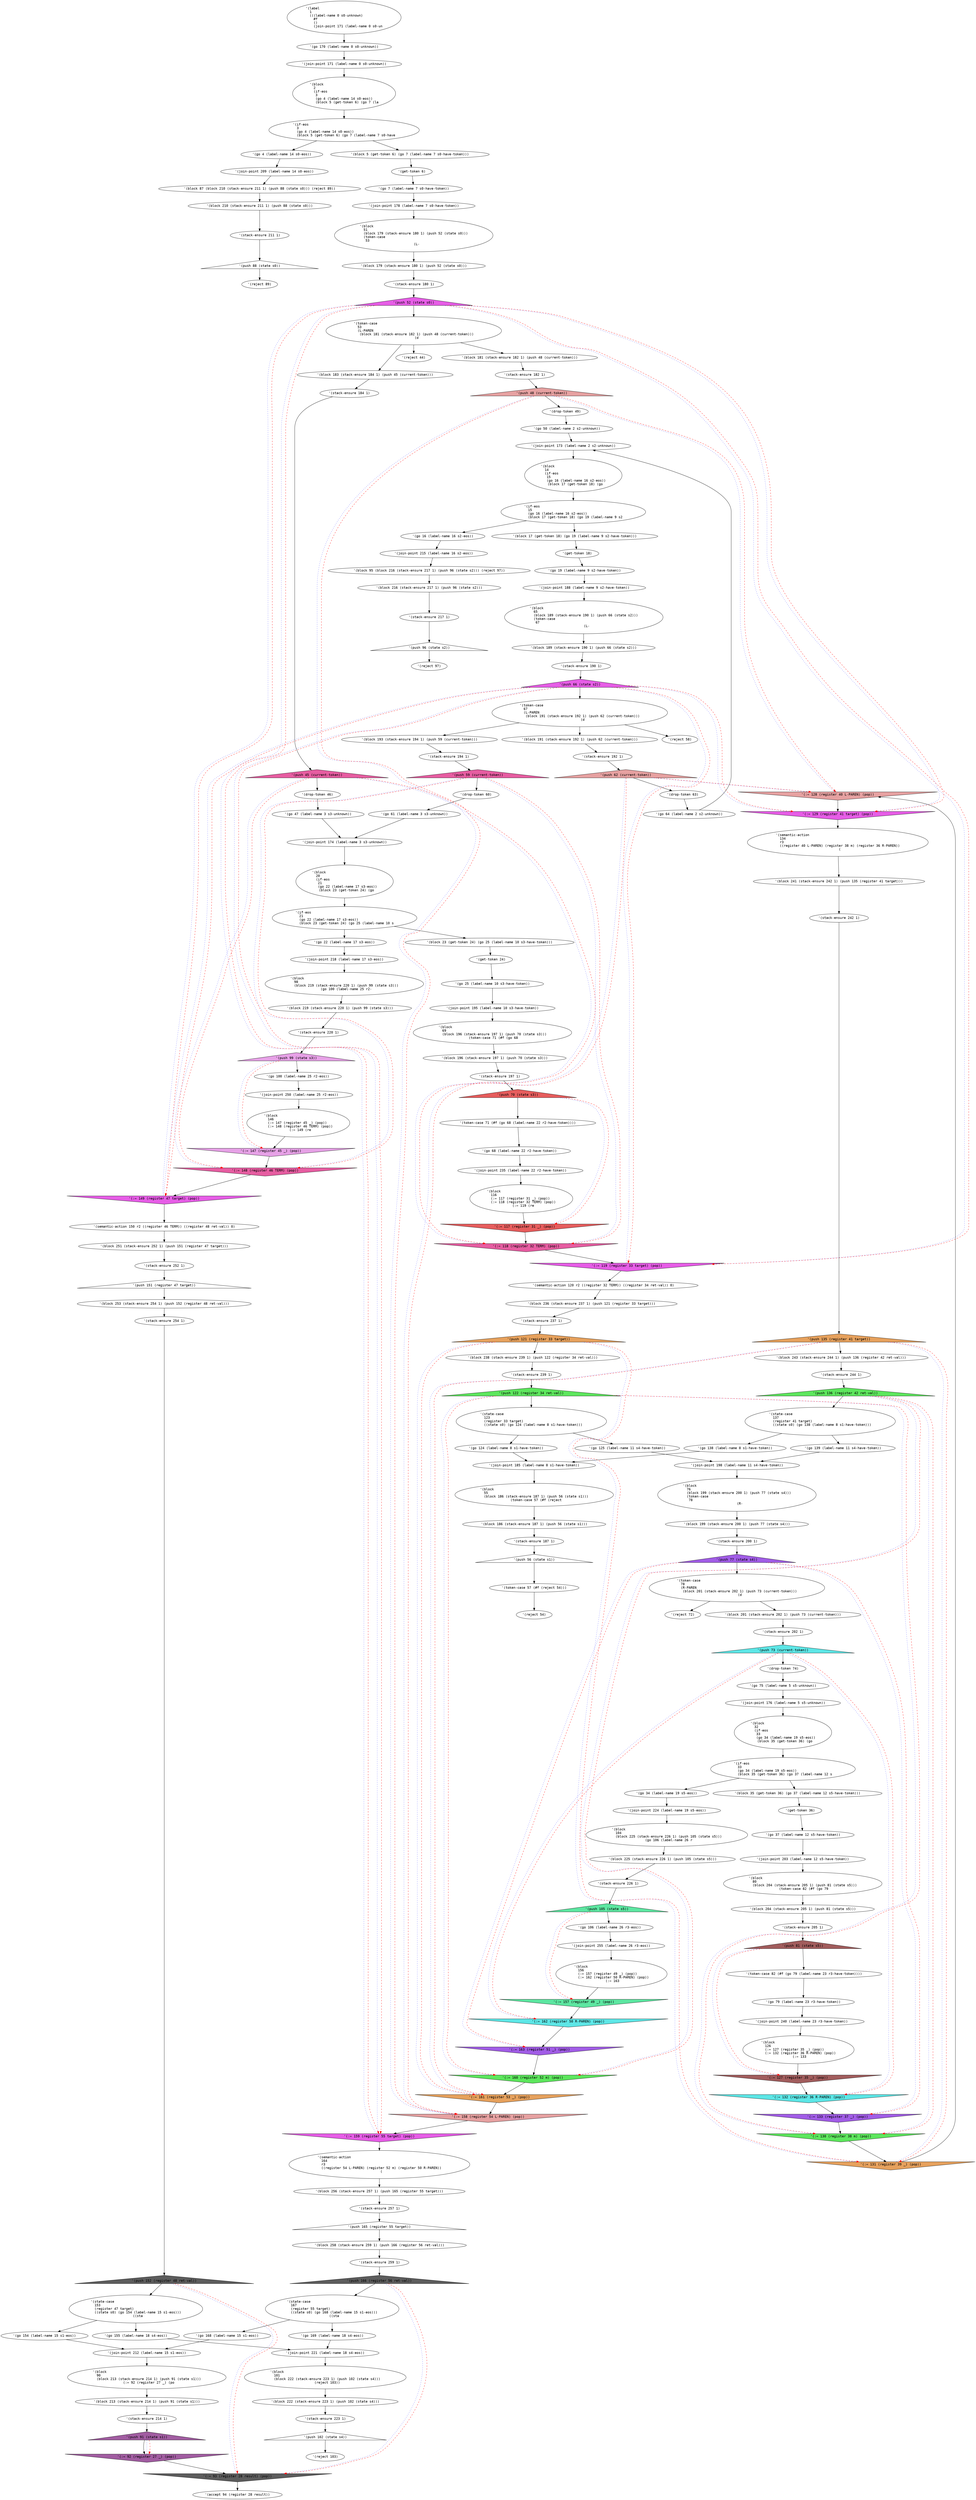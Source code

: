 digraph G {
  node [fontname = "monospace", ];
  id1 [label = "'(label\l  1\l  (((label-name 0 s0-unknown)\l    #f\l    ()\l    (join-point 171 (label-name 0 s0-un", ];
  id170 [label = "'(go 170 (label-name 0 s0-unknown))", ];
  id171 [label = "'(join-point 171 (label-name 0 s0-unknown))", ];
  id2 [label = "'(block\l  2\l  (if-eos\l   3\l   (go 4 (label-name 14 s0-eos))\l   (block 5 (get-token 6) (go 7 (la", ];
  id3 [label = "'(if-eos\l  3\l  (go 4 (label-name 14 s0-eos))\l  (block 5 (get-token 6) (go 7 (label-name 7 s0-have", ];
  id4 [label = "'(go 4 (label-name 14 s0-eos))", ];
  id5 [label = "'(block 5 (get-token 6) (go 7 (label-name 7 s0-have-token)))", ];
  id209 [label = "'(join-point 209 (label-name 14 s0-eos))", ];
  id6 [label = "'(get-token 6)", ];
  id7 [label = "'(go 7 (label-name 7 s0-have-token))", ];
  id178 [label = "'(join-point 178 (label-name 7 s0-have-token))", ];
  id51 [label = "'(block\l  51\l  (block 179 (stack-ensure 180 1) (push 52 (state s0)))\l  (token-case\l   53\l   (L-", ];
  id179 [label = "'(block 179 (stack-ensure 180 1) (push 52 (state s0)))", ];
  id180 [label = "'(stack-ensure 180 1)", ];
  id52 [shape = "triangle", label = "'(push 52 (state s0))", ];
  id53 [label = "'(token-case\l  53\l  (L-PAREN\l   (block 181 (stack-ensure 182 1) (push 48 (current-token)))\l   (d", ];
  id181 [label = "'(block 181 (stack-ensure 182 1) (push 48 (current-token)))", ];
  id183 [label = "'(block 183 (stack-ensure 184 1) (push 45 (current-token)))", ];
  id44 [label = "'(reject 44)", ];
  id182 [label = "'(stack-ensure 182 1)", ];
  id48 [shape = "triangle", label = "'(push 48 (current-token))", ];
  id49 [label = "'(drop-token 49)", ];
  id50 [label = "'(go 50 (label-name 2 s2-unknown))", ];
  id173 [label = "'(join-point 173 (label-name 2 s2-unknown))", ];
  id14 [label = "'(block\l  14\l  (if-eos\l   15\l   (go 16 (label-name 16 s2-eos))\l   (block 17 (get-token 18) (go ", ];
  id15 [label = "'(if-eos\l  15\l  (go 16 (label-name 16 s2-eos))\l  (block 17 (get-token 18) (go 19 (label-name 9 s2", ];
  id16 [label = "'(go 16 (label-name 16 s2-eos))", ];
  id17 [label = "'(block 17 (get-token 18) (go 19 (label-name 9 s2-have-token)))", ];
  id215 [label = "'(join-point 215 (label-name 16 s2-eos))", ];
  id18 [label = "'(get-token 18)", ];
  id19 [label = "'(go 19 (label-name 9 s2-have-token))", ];
  id188 [label = "'(join-point 188 (label-name 9 s2-have-token))", ];
  id184 [label = "'(stack-ensure 184 1)", ];
  id45 [shape = "triangle", label = "'(push 45 (current-token))", ];
  id46 [label = "'(drop-token 46)", ];
  id47 [label = "'(go 47 (label-name 3 s3-unknown))", ];
  id174 [label = "'(join-point 174 (label-name 3 s3-unknown))", ];
  id20 [label = "'(block\l  20\l  (if-eos\l   21\l   (go 22 (label-name 17 s3-eos))\l   (block 23 (get-token 24) (go ", ];
  id21 [label = "'(if-eos\l  21\l  (go 22 (label-name 17 s3-eos))\l  (block 23 (get-token 24) (go 25 (label-name 10 s", ];
  id22 [label = "'(go 22 (label-name 17 s3-eos))", ];
  id23 [label = "'(block 23 (get-token 24) (go 25 (label-name 10 s3-have-token)))", ];
  id218 [label = "'(join-point 218 (label-name 17 s3-eos))", ];
  id24 [label = "'(get-token 24)", ];
  id25 [label = "'(go 25 (label-name 10 s3-have-token))", ];
  id195 [label = "'(join-point 195 (label-name 10 s3-have-token))", ];
  id65 [label = "'(block\l  65\l  (block 189 (stack-ensure 190 1) (push 66 (state s2)))\l  (token-case\l   67\l   (L-", ];
  id189 [label = "'(block 189 (stack-ensure 190 1) (push 66 (state s2)))", ];
  id190 [label = "'(stack-ensure 190 1)", ];
  id66 [shape = "triangle", label = "'(push 66 (state s2))", ];
  id67 [label = "'(token-case\l  67\l  (L-PAREN\l   (block 191 (stack-ensure 192 1) (push 62 (current-token)))\l   (d", ];
  id191 [label = "'(block 191 (stack-ensure 192 1) (push 62 (current-token)))", ];
  id193 [label = "'(block 193 (stack-ensure 194 1) (push 59 (current-token)))", ];
  id58 [label = "'(reject 58)", ];
  id192 [label = "'(stack-ensure 192 1)", ];
  id62 [shape = "triangle", label = "'(push 62 (current-token))", ];
  id63 [label = "'(drop-token 63)", ];
  id64 [label = "'(go 64 (label-name 2 s2-unknown))", ];
  id194 [label = "'(stack-ensure 194 1)", ];
  id59 [shape = "triangle", label = "'(push 59 (current-token))", ];
  id60 [label = "'(drop-token 60)", ];
  id61 [label = "'(go 61 (label-name 3 s3-unknown))", ];
  id69 [label = "'(block\l  69\l  (block 196 (stack-ensure 197 1) (push 70 (state s3)))\l  (token-case 71 (#f (go 68 ", ];
  id196 [label = "'(block 196 (stack-ensure 197 1) (push 70 (state s3)))", ];
  id197 [label = "'(stack-ensure 197 1)", ];
  id70 [shape = "triangle", label = "'(push 70 (state s3))", ];
  id71 [label = "'(token-case 71 (#f (go 68 (label-name 22 r2-have-token))))", ];
  id68 [label = "'(go 68 (label-name 22 r2-have-token))", ];
  id235 [label = "'(join-point 235 (label-name 22 r2-have-token))", ];
  id87 [label = "'(block 87 (block 210 (stack-ensure 211 1) (push 88 (state s0))) (reject 89))", ];
  id210 [label = "'(block 210 (stack-ensure 211 1) (push 88 (state s0)))", ];
  id211 [label = "'(stack-ensure 211 1)", ];
  id88 [shape = "triangle", label = "'(push 88 (state s0))", ];
  id89 [label = "'(reject 89)", ];
  id95 [label = "'(block 95 (block 216 (stack-ensure 217 1) (push 96 (state s2))) (reject 97))", ];
  id216 [label = "'(block 216 (stack-ensure 217 1) (push 96 (state s2)))", ];
  id217 [label = "'(stack-ensure 217 1)", ];
  id96 [shape = "triangle", label = "'(push 96 (state s2))", ];
  id97 [label = "'(reject 97)", ];
  id98 [label = "'(block\l  98\l  (block 219 (stack-ensure 220 1) (push 99 (state s3)))\l  (go 100 (label-name 25 r2-", ];
  id219 [label = "'(block 219 (stack-ensure 220 1) (push 99 (state s3)))", ];
  id220 [label = "'(stack-ensure 220 1)", ];
  id99 [shape = "triangle", label = "'(push 99 (state s3))", ];
  id100 [label = "'(go 100 (label-name 25 r2-eos))", ];
  id250 [label = "'(join-point 250 (label-name 25 r2-eos))", ];
  id116 [label = "'(block\l  116\l  (:= 117 (register 31 _) (pop))\l  (:= 118 (register 32 TERM) (pop))\l  (:= 119 (re", ];
  id117 [shape = "invtriangle", label = "'(:= 117 (register 31 _) (pop))", ];
  id118 [shape = "invtriangle", label = "'(:= 118 (register 32 TERM) (pop))", ];
  id119 [shape = "invtriangle", label = "'(:= 119 (register 33 target) (pop))", ];
  id120 [label = "'(semantic-action 120 r2 ((register 32 TERM)) ((register 34 ret-val)) 0)", ];
  id236 [label = "'(block 236 (stack-ensure 237 1) (push 121 (register 33 target)))", ];
  id237 [label = "'(stack-ensure 237 1)", ];
  id121 [shape = "triangle", label = "'(push 121 (register 33 target))", ];
  id238 [label = "'(block 238 (stack-ensure 239 1) (push 122 (register 34 ret-val)))", ];
  id239 [label = "'(stack-ensure 239 1)", ];
  id122 [shape = "triangle", label = "'(push 122 (register 34 ret-val))", ];
  id123 [label = "'(state-case\l  123\l  (register 33 target)\l  ((state s0) (go 124 (label-name 8 s1-have-token)))\l ", ];
  id124 [label = "'(go 124 (label-name 8 s1-have-token))", ];
  id125 [label = "'(go 125 (label-name 11 s4-have-token))", ];
  id185 [label = "'(join-point 185 (label-name 8 s1-have-token))", ];
  id198 [label = "'(join-point 198 (label-name 11 s4-have-token))", ];
  id55 [label = "'(block\l  55\l  (block 186 (stack-ensure 187 1) (push 56 (state s1)))\l  (token-case 57 (#f (reject", ];
  id186 [label = "'(block 186 (stack-ensure 187 1) (push 56 (state s1)))", ];
  id187 [label = "'(stack-ensure 187 1)", ];
  id56 [shape = "triangle", label = "'(push 56 (state s1))", ];
  id57 [label = "'(token-case 57 (#f (reject 54)))", ];
  id54 [label = "'(reject 54)", ];
  id76 [label = "'(block\l  76\l  (block 199 (stack-ensure 200 1) (push 77 (state s4)))\l  (token-case\l   78\l   (R-", ];
  id199 [label = "'(block 199 (stack-ensure 200 1) (push 77 (state s4)))", ];
  id200 [label = "'(stack-ensure 200 1)", ];
  id77 [shape = "triangle", label = "'(push 77 (state s4))", ];
  id78 [label = "'(token-case\l  78\l  (R-PAREN\l   (block 201 (stack-ensure 202 1) (push 73 (current-token)))\l   (d", ];
  id201 [label = "'(block 201 (stack-ensure 202 1) (push 73 (current-token)))", ];
  id72 [label = "'(reject 72)", ];
  id202 [label = "'(stack-ensure 202 1)", ];
  id73 [shape = "triangle", label = "'(push 73 (current-token))", ];
  id74 [label = "'(drop-token 74)", ];
  id75 [label = "'(go 75 (label-name 5 s5-unknown))", ];
  id176 [label = "'(join-point 176 (label-name 5 s5-unknown))", ];
  id32 [label = "'(block\l  32\l  (if-eos\l   33\l   (go 34 (label-name 19 s5-eos))\l   (block 35 (get-token 36) (go ", ];
  id33 [label = "'(if-eos\l  33\l  (go 34 (label-name 19 s5-eos))\l  (block 35 (get-token 36) (go 37 (label-name 12 s", ];
  id34 [label = "'(go 34 (label-name 19 s5-eos))", ];
  id35 [label = "'(block 35 (get-token 36) (go 37 (label-name 12 s5-have-token)))", ];
  id224 [label = "'(join-point 224 (label-name 19 s5-eos))", ];
  id36 [label = "'(get-token 36)", ];
  id37 [label = "'(go 37 (label-name 12 s5-have-token))", ];
  id203 [label = "'(join-point 203 (label-name 12 s5-have-token))", ];
  id80 [label = "'(block\l  80\l  (block 204 (stack-ensure 205 1) (push 81 (state s5)))\l  (token-case 82 (#f (go 79 ", ];
  id204 [label = "'(block 204 (stack-ensure 205 1) (push 81 (state s5)))", ];
  id205 [label = "'(stack-ensure 205 1)", ];
  id81 [shape = "triangle", label = "'(push 81 (state s5))", ];
  id82 [label = "'(token-case 82 (#f (go 79 (label-name 23 r3-have-token))))", ];
  id79 [label = "'(go 79 (label-name 23 r3-have-token))", ];
  id240 [label = "'(join-point 240 (label-name 23 r3-have-token))", ];
  id104 [label = "'(block\l  104\l  (block 225 (stack-ensure 226 1) (push 105 (state s5)))\l  (go 106 (label-name 26 r", ];
  id225 [label = "'(block 225 (stack-ensure 226 1) (push 105 (state s5)))", ];
  id226 [label = "'(stack-ensure 226 1)", ];
  id105 [shape = "triangle", label = "'(push 105 (state s5))", ];
  id106 [label = "'(go 106 (label-name 26 r3-eos))", ];
  id255 [label = "'(join-point 255 (label-name 26 r3-eos))", ];
  id126 [label = "'(block\l  126\l  (:= 127 (register 35 _) (pop))\l  (:= 132 (register 36 R-PAREN) (pop))\l  (:= 133 ", ];
  id127 [shape = "invtriangle", label = "'(:= 127 (register 35 _) (pop))", ];
  id132 [shape = "invtriangle", label = "'(:= 132 (register 36 R-PAREN) (pop))", ];
  id133 [shape = "invtriangle", label = "'(:= 133 (register 37 _) (pop))", ];
  id130 [shape = "invtriangle", label = "'(:= 130 (register 38 m) (pop))", ];
  id131 [shape = "invtriangle", label = "'(:= 131 (register 39 _) (pop))", ];
  id128 [shape = "invtriangle", label = "'(:= 128 (register 40 L-PAREN) (pop))", ];
  id129 [shape = "invtriangle", label = "'(:= 129 (register 41 target) (pop))", ];
  id134 [label = "'(semantic-action\l  134\l  r3\l  ((register 40 L-PAREN) (register 38 m) (register 36 R-PAREN))\l  (", ];
  id241 [label = "'(block 241 (stack-ensure 242 1) (push 135 (register 41 target)))", ];
  id242 [label = "'(stack-ensure 242 1)", ];
  id135 [shape = "triangle", label = "'(push 135 (register 41 target))", ];
  id243 [label = "'(block 243 (stack-ensure 244 1) (push 136 (register 42 ret-val)))", ];
  id244 [label = "'(stack-ensure 244 1)", ];
  id136 [shape = "triangle", label = "'(push 136 (register 42 ret-val))", ];
  id137 [label = "'(state-case\l  137\l  (register 41 target)\l  ((state s0) (go 138 (label-name 8 s1-have-token)))\l ", ];
  id138 [label = "'(go 138 (label-name 8 s1-have-token))", ];
  id139 [label = "'(go 139 (label-name 11 s4-have-token))", ];
  id146 [label = "'(block\l  146\l  (:= 147 (register 45 _) (pop))\l  (:= 148 (register 46 TERM) (pop))\l  (:= 149 (re", ];
  id147 [shape = "invtriangle", label = "'(:= 147 (register 45 _) (pop))", ];
  id148 [shape = "invtriangle", label = "'(:= 148 (register 46 TERM) (pop))", ];
  id149 [shape = "invtriangle", label = "'(:= 149 (register 47 target) (pop))", ];
  id150 [label = "'(semantic-action 150 r2 ((register 46 TERM)) ((register 48 ret-val)) 0)", ];
  id251 [label = "'(block 251 (stack-ensure 252 1) (push 151 (register 47 target)))", ];
  id252 [label = "'(stack-ensure 252 1)", ];
  id151 [shape = "triangle", label = "'(push 151 (register 47 target))", ];
  id253 [label = "'(block 253 (stack-ensure 254 1) (push 152 (register 48 ret-val)))", ];
  id254 [label = "'(stack-ensure 254 1)", ];
  id152 [shape = "triangle", label = "'(push 152 (register 48 ret-val))", ];
  id153 [label = "'(state-case\l  153\l  (register 47 target)\l  ((state s0) (go 154 (label-name 15 s1-eos)))\l  ((sta", ];
  id154 [label = "'(go 154 (label-name 15 s1-eos))", ];
  id155 [label = "'(go 155 (label-name 18 s4-eos))", ];
  id212 [label = "'(join-point 212 (label-name 15 s1-eos))", ];
  id221 [label = "'(join-point 221 (label-name 18 s4-eos))", ];
  id90 [label = "'(block\l  90\l  (block 213 (stack-ensure 214 1) (push 91 (state s1)))\l  (:= 92 (register 27 _) (po", ];
  id213 [label = "'(block 213 (stack-ensure 214 1) (push 91 (state s1)))", ];
  id214 [label = "'(stack-ensure 214 1)", ];
  id91 [shape = "triangle", label = "'(push 91 (state s1))", ];
  id92 [shape = "invtriangle", label = "'(:= 92 (register 27 _) (pop))", ];
  id93 [shape = "invtriangle", label = "'(:= 93 (register 28 result) (pop))", ];
  id94 [label = "'(accept 94 (register 28 result))", ];
  id101 [label = "'(block\l  101\l  (block 222 (stack-ensure 223 1) (push 102 (state s4)))\l  (reject 103))", ];
  id222 [label = "'(block 222 (stack-ensure 223 1) (push 102 (state s4)))", ];
  id223 [label = "'(stack-ensure 223 1)", ];
  id102 [shape = "triangle", label = "'(push 102 (state s4))", ];
  id103 [label = "'(reject 103)", ];
  id156 [label = "'(block\l  156\l  (:= 157 (register 49 _) (pop))\l  (:= 162 (register 50 R-PAREN) (pop))\l  (:= 163 ", ];
  id157 [shape = "invtriangle", label = "'(:= 157 (register 49 _) (pop))", ];
  id162 [shape = "invtriangle", label = "'(:= 162 (register 50 R-PAREN) (pop))", ];
  id163 [shape = "invtriangle", label = "'(:= 163 (register 51 _) (pop))", ];
  id160 [shape = "invtriangle", label = "'(:= 160 (register 52 m) (pop))", ];
  id161 [shape = "invtriangle", label = "'(:= 161 (register 53 _) (pop))", ];
  id158 [shape = "invtriangle", label = "'(:= 158 (register 54 L-PAREN) (pop))", ];
  id159 [shape = "invtriangle", label = "'(:= 159 (register 55 target) (pop))", ];
  id164 [label = "'(semantic-action\l  164\l  r3\l  ((register 54 L-PAREN) (register 52 m) (register 50 R-PAREN))\l  (", ];
  id256 [label = "'(block 256 (stack-ensure 257 1) (push 165 (register 55 target)))", ];
  id257 [label = "'(stack-ensure 257 1)", ];
  id165 [shape = "triangle", label = "'(push 165 (register 55 target))", ];
  id258 [label = "'(block 258 (stack-ensure 259 1) (push 166 (register 56 ret-val)))", ];
  id259 [label = "'(stack-ensure 259 1)", ];
  id166 [shape = "triangle", label = "'(push 166 (register 56 ret-val))", ];
  id167 [label = "'(state-case\l  167\l  (register 55 target)\l  ((state s0) (go 168 (label-name 15 s1-eos)))\l  ((sta", ];
  id168 [label = "'(go 168 (label-name 15 s1-eos))", ];
  id169 [label = "'(go 169 (label-name 18 s4-eos))", ];
  id127 [fillcolor = "#a15d5d", style = "filled", ];
  id81 [fillcolor = "#a15d5d", style = "filled", ];
  id91 [fillcolor = "#a15da1", style = "filled", ];
  id92 [fillcolor = "#a15da1", style = "filled", ];
  id133 [fillcolor = "#a15de6", style = "filled", ];
  id77 [fillcolor = "#a15de6", style = "filled", ];
  id163 [fillcolor = "#a15de6", style = "filled", ];
  id70 [fillcolor = "#e65d5d", style = "filled", ];
  id45 [fillcolor = "#e65da1", style = "filled", ];
  id117 [fillcolor = "#e65d5d", style = "filled", ];
  id59 [fillcolor = "#e65da1", style = "filled", ];
  id118 [fillcolor = "#e65da1", style = "filled", ];
  id121 [fillcolor = "#e6a15d", style = "filled", ];
  id148 [fillcolor = "#e65da1", style = "filled", ];
  id131 [fillcolor = "#e6a15d", style = "filled", ];
  id135 [fillcolor = "#e6a15d", style = "filled", ];
  id52 [fillcolor = "#e65de6", style = "filled", ];
  id161 [fillcolor = "#e6a15d", style = "filled", ];
  id66 [fillcolor = "#e65de6", style = "filled", ];
  id119 [fillcolor = "#e65de6", style = "filled", ];
  id149 [fillcolor = "#e65de6", style = "filled", ];
  id129 [fillcolor = "#e65de6", style = "filled", ];
  id159 [fillcolor = "#e65de6", style = "filled", ];
  id48 [fillcolor = "#e6a1a1", style = "filled", ];
  id128 [fillcolor = "#e6a1a1", style = "filled", ];
  id62 [fillcolor = "#e6a1a1", style = "filled", ];
  id158 [fillcolor = "#e6a1a1", style = "filled", ];
  id99 [fillcolor = "#e6a1e6", style = "filled", ];
  id122 [fillcolor = "#5de65d", style = "filled", ];
  id147 [fillcolor = "#e6a1e6", style = "filled", ];
  id130 [fillcolor = "#5de65d", style = "filled", ];
  id136 [fillcolor = "#5de65d", style = "filled", ];
  id105 [fillcolor = "#5de6a1", style = "filled", ];
  id160 [fillcolor = "#5de65d", style = "filled", ];
  id157 [fillcolor = "#5de6a1", style = "filled", ];
  id73 [fillcolor = "#5de6e6", style = "filled", ];
  id162 [fillcolor = "#5de6e6", style = "filled", ];
  id132 [fillcolor = "#5de6e6", style = "filled", ];
  id93 [fillcolor = "#5d5d5d", style = "filled", ];
  id152 [fillcolor = "#5d5d5d", style = "filled", ];
  id166 [fillcolor = "#5d5d5d", style = "filled", ];
  id1 -> id170 [];
  id170 -> id171 [];
  id171 -> id2 [];
  id2 -> id3 [];
  id3 -> id4 [];
  id3 -> id5 [];
  id4 -> id209 [];
  id5 -> id6 [];
  id209 -> id87 [];
  id6 -> id7 [];
  id7 -> id178 [];
  id178 -> id51 [];
  id51 -> id179 [];
  id179 -> id180 [];
  id180 -> id52 [];
  id52 -> id53 [];
  id53 -> id181 [];
  id53 -> id44 [];
  id53 -> id183 [];
  id181 -> id182 [];
  id183 -> id184 [];
  id182 -> id48 [];
  id48 -> id49 [];
  id49 -> id50 [];
  id50 -> id173 [];
  id173 -> id14 [];
  id14 -> id15 [];
  id15 -> id17 [];
  id15 -> id16 [];
  id16 -> id215 [];
  id17 -> id18 [];
  id215 -> id95 [];
  id18 -> id19 [];
  id19 -> id188 [];
  id188 -> id65 [];
  id184 -> id45 [];
  id45 -> id46 [];
  id46 -> id47 [];
  id47 -> id174 [];
  id174 -> id20 [];
  id20 -> id21 [];
  id21 -> id23 [];
  id21 -> id22 [];
  id22 -> id218 [];
  id23 -> id24 [];
  id218 -> id98 [];
  id24 -> id25 [];
  id25 -> id195 [];
  id195 -> id69 [];
  id65 -> id189 [];
  id189 -> id190 [];
  id190 -> id66 [];
  id66 -> id67 [];
  id67 -> id193 [];
  id67 -> id191 [];
  id67 -> id58 [];
  id191 -> id192 [];
  id193 -> id194 [];
  id192 -> id62 [];
  id62 -> id63 [];
  id63 -> id64 [];
  id64 -> id173 [];
  id194 -> id59 [];
  id59 -> id60 [];
  id60 -> id61 [];
  id61 -> id174 [];
  id69 -> id196 [];
  id196 -> id197 [];
  id197 -> id70 [];
  id70 -> id71 [];
  id71 -> id68 [];
  id68 -> id235 [];
  id235 -> id116 [];
  id87 -> id210 [];
  id210 -> id211 [];
  id211 -> id88 [];
  id88 -> id89 [];
  id95 -> id216 [];
  id216 -> id217 [];
  id217 -> id96 [];
  id96 -> id97 [];
  id98 -> id219 [];
  id219 -> id220 [];
  id220 -> id99 [];
  id99 -> id100 [];
  id100 -> id250 [];
  id250 -> id146 [];
  id116 -> id117 [];
  id117 -> id118 [];
  id118 -> id119 [];
  id119 -> id120 [];
  id120 -> id236 [];
  id236 -> id237 [];
  id237 -> id121 [];
  id121 -> id238 [];
  id238 -> id239 [];
  id239 -> id122 [];
  id122 -> id123 [];
  id123 -> id125 [];
  id123 -> id124 [];
  id124 -> id185 [];
  id125 -> id198 [];
  id185 -> id55 [];
  id198 -> id76 [];
  id55 -> id186 [];
  id186 -> id187 [];
  id187 -> id56 [];
  id56 -> id57 [];
  id57 -> id54 [];
  id76 -> id199 [];
  id199 -> id200 [];
  id200 -> id77 [];
  id77 -> id78 [];
  id78 -> id72 [];
  id78 -> id201 [];
  id201 -> id202 [];
  id202 -> id73 [];
  id73 -> id74 [];
  id74 -> id75 [];
  id75 -> id176 [];
  id176 -> id32 [];
  id32 -> id33 [];
  id33 -> id35 [];
  id33 -> id34 [];
  id34 -> id224 [];
  id35 -> id36 [];
  id224 -> id104 [];
  id36 -> id37 [];
  id37 -> id203 [];
  id203 -> id80 [];
  id80 -> id204 [];
  id204 -> id205 [];
  id205 -> id81 [];
  id81 -> id82 [];
  id82 -> id79 [];
  id79 -> id240 [];
  id240 -> id126 [];
  id104 -> id225 [];
  id225 -> id226 [];
  id226 -> id105 [];
  id105 -> id106 [];
  id106 -> id255 [];
  id255 -> id156 [];
  id126 -> id127 [];
  id127 -> id132 [];
  id132 -> id133 [];
  id133 -> id130 [];
  id130 -> id131 [];
  id131 -> id128 [];
  id128 -> id129 [];
  id129 -> id134 [];
  id134 -> id241 [];
  id241 -> id242 [];
  id242 -> id135 [];
  id135 -> id243 [];
  id243 -> id244 [];
  id244 -> id136 [];
  id136 -> id137 [];
  id137 -> id139 [];
  id137 -> id138 [];
  id138 -> id185 [];
  id139 -> id198 [];
  id146 -> id147 [];
  id147 -> id148 [];
  id148 -> id149 [];
  id149 -> id150 [];
  id150 -> id251 [];
  id251 -> id252 [];
  id252 -> id151 [];
  id151 -> id253 [];
  id253 -> id254 [];
  id254 -> id152 [];
  id152 -> id153 [];
  id153 -> id154 [];
  id153 -> id155 [];
  id154 -> id212 [];
  id155 -> id221 [];
  id212 -> id90 [];
  id221 -> id101 [];
  id90 -> id213 [];
  id213 -> id214 [];
  id214 -> id91 [];
  id91 -> id92 [];
  id92 -> id93 [];
  id93 -> id94 [];
  id101 -> id222 [];
  id222 -> id223 [];
  id223 -> id102 [];
  id102 -> id103 [];
  id156 -> id157 [];
  id157 -> id162 [];
  id162 -> id163 [];
  id163 -> id160 [];
  id160 -> id161 [];
  id161 -> id158 [];
  id158 -> id159 [];
  id159 -> id164 [];
  id164 -> id256 [];
  id256 -> id257 [];
  id257 -> id165 [];
  id165 -> id258 [];
  id258 -> id259 [];
  id259 -> id166 [];
  id166 -> id167 [];
  id167 -> id168 [];
  id167 -> id169 [];
  id168 -> id212 [];
  id81 -> id127 [style = "dotted", constraint = "false", color = "blue", dir = "none", ];
  id169 -> id221 [];
  id91 -> id92 [style = "dotted", constraint = "false", color = "blue", dir = "none", ];
  id77 -> id133 [style = "dotted", constraint = "false", color = "blue", dir = "none", ];
  id70 -> id117 [style = "dotted", constraint = "false", color = "blue", dir = "none", ];
  id77 -> id163 [style = "dotted", constraint = "false", color = "blue", dir = "none", ];
  id45 -> id118 [style = "dotted", constraint = "false", color = "blue", dir = "none", ];
  id45 -> id148 [style = "dotted", constraint = "false", color = "blue", dir = "none", ];
  id59 -> id148 [style = "dotted", constraint = "false", color = "blue", dir = "none", ];
  id59 -> id118 [style = "dotted", constraint = "false", color = "blue", dir = "none", ];
  id121 -> id131 [style = "dotted", constraint = "false", color = "blue", dir = "none", ];
  id121 -> id161 [style = "dotted", constraint = "false", color = "blue", dir = "none", ];
  id135 -> id161 [style = "dotted", constraint = "false", color = "blue", dir = "none", ];
  id135 -> id131 [style = "dotted", constraint = "false", color = "blue", dir = "none", ];
  id52 -> id119 [style = "dotted", constraint = "false", color = "blue", dir = "none", ];
  id52 -> id129 [style = "dotted", constraint = "false", color = "blue", dir = "none", ];
  id52 -> id159 [style = "dotted", constraint = "false", color = "blue", dir = "none", ];
  id52 -> id149 [style = "dotted", constraint = "false", color = "blue", dir = "none", ];
  id66 -> id119 [style = "dotted", constraint = "false", color = "blue", dir = "none", ];
  id66 -> id129 [style = "dotted", constraint = "false", color = "blue", dir = "none", ];
  id66 -> id159 [style = "dotted", constraint = "false", color = "blue", dir = "none", ];
  id66 -> id149 [style = "dotted", constraint = "false", color = "blue", dir = "none", ];
  id48 -> id128 [style = "dotted", constraint = "false", color = "blue", dir = "none", ];
  id48 -> id158 [style = "dotted", constraint = "false", color = "blue", dir = "none", ];
  id62 -> id158 [style = "dotted", constraint = "false", color = "blue", dir = "none", ];
  id62 -> id128 [style = "dotted", constraint = "false", color = "blue", dir = "none", ];
  id99 -> id147 [style = "dotted", constraint = "false", color = "blue", dir = "none", ];
  id122 -> id130 [style = "dotted", constraint = "false", color = "blue", dir = "none", ];
  id136 -> id130 [style = "dotted", constraint = "false", color = "blue", dir = "none", ];
  id122 -> id160 [style = "dotted", constraint = "false", color = "blue", dir = "none", ];
  id136 -> id160 [style = "dotted", constraint = "false", color = "blue", dir = "none", ];
  id105 -> id157 [style = "dotted", constraint = "false", color = "blue", dir = "none", ];
  id73 -> id162 [style = "dotted", constraint = "false", color = "blue", dir = "none", ];
  id73 -> id132 [style = "dotted", constraint = "false", color = "blue", dir = "none", ];
  id152 -> id93 [style = "dotted", constraint = "false", color = "blue", dir = "none", ];
  id166 -> id93 [style = "dotted", constraint = "false", color = "blue", dir = "none", ];
  id77 -> id163 [style = "dashed", color = "red", ];
  id52 -> id129 [style = "dashed", color = "red", ];
  id105 -> id157 [style = "dashed", color = "red", ];
  id135 -> id161 [style = "dashed", color = "red", ];
  id66 -> id119 [style = "dashed", color = "red", ];
  id52 -> id159 [style = "dashed", color = "red", ];
  id136 -> id130 [style = "dashed", color = "red", ];
  id45 -> id148 [style = "dashed", color = "red", ];
  id91 -> id92 [style = "dashed", color = "red", ];
  id66 -> id149 [style = "dashed", color = "red", ];
  id77 -> id133 [style = "dashed", color = "red", ];
  id45 -> id118 [style = "dashed", color = "red", ];
  id152 -> id93 [style = "dashed", color = "red", ];
  id136 -> id160 [style = "dashed", color = "red", ];
  id52 -> id119 [style = "dashed", color = "red", ];
  id99 -> id147 [style = "dashed", color = "red", ];
  id52 -> id149 [style = "dashed", color = "red", ];
  id62 -> id128 [style = "dashed", color = "red", ];
  id73 -> id132 [style = "dashed", color = "red", ];
  id122 -> id130 [style = "dashed", color = "red", ];
  id62 -> id158 [style = "dashed", color = "red", ];
  id73 -> id162 [style = "dashed", color = "red", ];
  id81 -> id127 [style = "dashed", color = "red", ];
  id121 -> id131 [style = "dashed", color = "red", ];
  id121 -> id161 [style = "dashed", color = "red", ];
  id122 -> id160 [style = "dashed", color = "red", ];
  id48 -> id128 [style = "dashed", color = "red", ];
  id59 -> id148 [style = "dashed", color = "red", ];
  id166 -> id93 [style = "dashed", color = "red", ];
  id66 -> id129 [style = "dashed", color = "red", ];
  id59 -> id118 [style = "dashed", color = "red", ];
  id66 -> id159 [style = "dashed", color = "red", ];
  id135 -> id131 [style = "dashed", color = "red", ];
  id48 -> id158 [style = "dashed", color = "red", ];
  id70 -> id117 [style = "dashed", color = "red", ];
}
